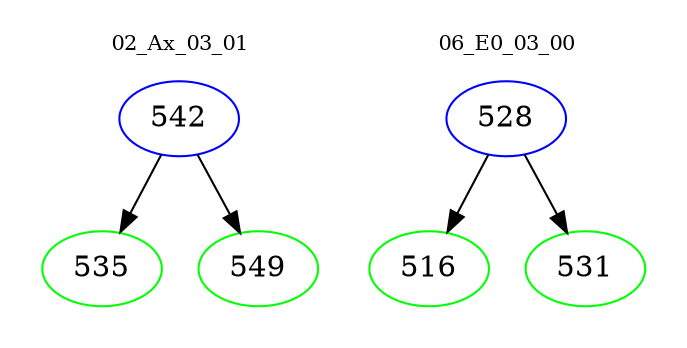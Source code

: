 digraph{
subgraph cluster_0 {
color = white
label = "02_Ax_03_01";
fontsize=10;
T0_542 [label="542", color="blue"]
T0_542 -> T0_535 [color="black"]
T0_535 [label="535", color="green"]
T0_542 -> T0_549 [color="black"]
T0_549 [label="549", color="green"]
}
subgraph cluster_1 {
color = white
label = "06_E0_03_00";
fontsize=10;
T1_528 [label="528", color="blue"]
T1_528 -> T1_516 [color="black"]
T1_516 [label="516", color="green"]
T1_528 -> T1_531 [color="black"]
T1_531 [label="531", color="green"]
}
}
